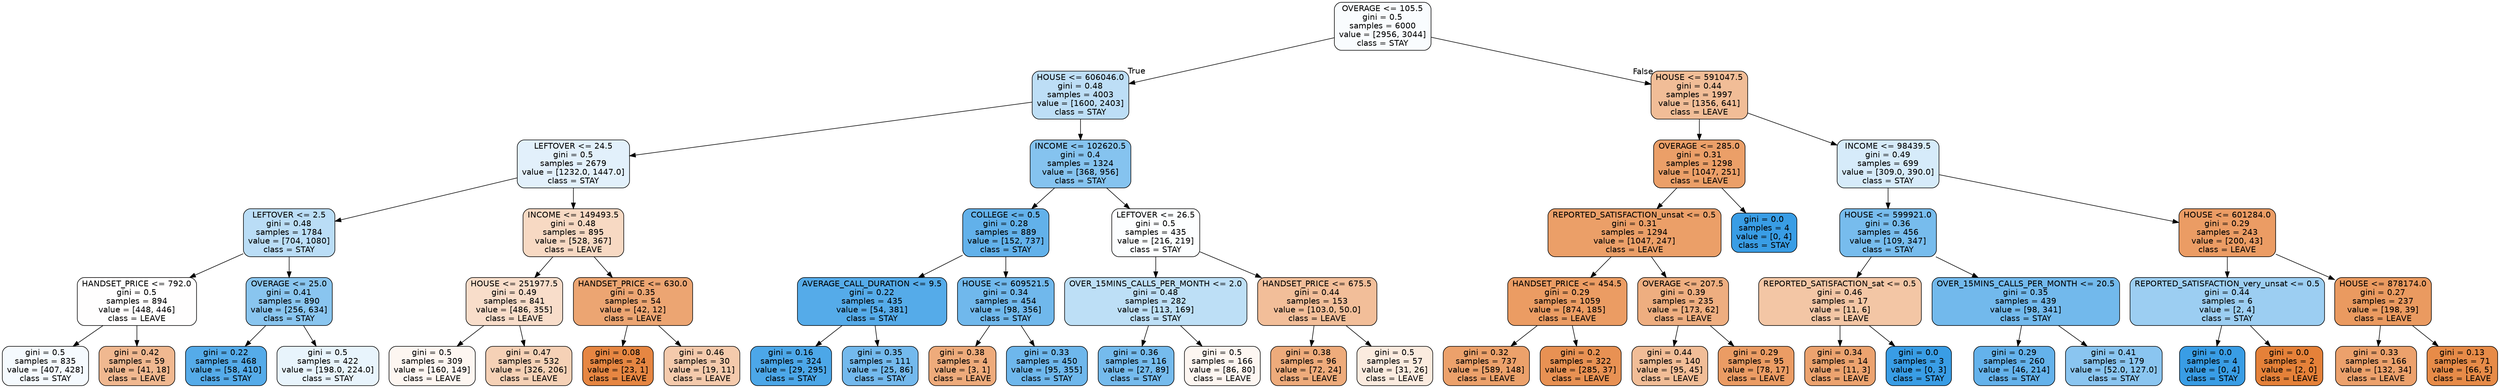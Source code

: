 digraph Tree {
node [shape=box, style="filled, rounded", color="black", fontname="helvetica"] ;
edge [fontname="helvetica"] ;
0 [label="OVERAGE <= 105.5\ngini = 0.5\nsamples = 6000\nvalue = [2956, 3044]\nclass = STAY", fillcolor="#f9fcfe"] ;
1 [label="HOUSE <= 606046.0\ngini = 0.48\nsamples = 4003\nvalue = [1600, 2403]\nclass = STAY", fillcolor="#bddef6"] ;
0 -> 1 [labeldistance=2.5, labelangle=45, headlabel="True"] ;
2 [label="LEFTOVER <= 24.5\ngini = 0.5\nsamples = 2679\nvalue = [1232.0, 1447.0]\nclass = STAY", fillcolor="#e2f0fb"] ;
1 -> 2 ;
3 [label="LEFTOVER <= 2.5\ngini = 0.48\nsamples = 1784\nvalue = [704, 1080]\nclass = STAY", fillcolor="#baddf6"] ;
2 -> 3 ;
4 [label="HANDSET_PRICE <= 792.0\ngini = 0.5\nsamples = 894\nvalue = [448, 446]\nclass = LEAVE", fillcolor="#fffefe"] ;
3 -> 4 ;
5 [label="gini = 0.5\nsamples = 835\nvalue = [407, 428]\nclass = STAY", fillcolor="#f5fafe"] ;
4 -> 5 ;
6 [label="gini = 0.42\nsamples = 59\nvalue = [41, 18]\nclass = LEAVE", fillcolor="#f0b890"] ;
4 -> 6 ;
7 [label="OVERAGE <= 25.0\ngini = 0.41\nsamples = 890\nvalue = [256, 634]\nclass = STAY", fillcolor="#89c5ef"] ;
3 -> 7 ;
8 [label="gini = 0.22\nsamples = 468\nvalue = [58, 410]\nclass = STAY", fillcolor="#55abe9"] ;
7 -> 8 ;
9 [label="gini = 0.5\nsamples = 422\nvalue = [198.0, 224.0]\nclass = STAY", fillcolor="#e8f4fc"] ;
7 -> 9 ;
10 [label="INCOME <= 149493.5\ngini = 0.48\nsamples = 895\nvalue = [528, 367]\nclass = LEAVE", fillcolor="#f7d9c3"] ;
2 -> 10 ;
11 [label="HOUSE <= 251977.5\ngini = 0.49\nsamples = 841\nvalue = [486, 355]\nclass = LEAVE", fillcolor="#f8ddca"] ;
10 -> 11 ;
12 [label="gini = 0.5\nsamples = 309\nvalue = [160, 149]\nclass = LEAVE", fillcolor="#fdf6f1"] ;
11 -> 12 ;
13 [label="gini = 0.47\nsamples = 532\nvalue = [326, 206]\nclass = LEAVE", fillcolor="#f5d1b6"] ;
11 -> 13 ;
14 [label="HANDSET_PRICE <= 630.0\ngini = 0.35\nsamples = 54\nvalue = [42, 12]\nclass = LEAVE", fillcolor="#eca572"] ;
10 -> 14 ;
15 [label="gini = 0.08\nsamples = 24\nvalue = [23, 1]\nclass = LEAVE", fillcolor="#e68642"] ;
14 -> 15 ;
16 [label="gini = 0.46\nsamples = 30\nvalue = [19, 11]\nclass = LEAVE", fillcolor="#f4caac"] ;
14 -> 16 ;
17 [label="INCOME <= 102620.5\ngini = 0.4\nsamples = 1324\nvalue = [368, 956]\nclass = STAY", fillcolor="#85c3ef"] ;
1 -> 17 ;
18 [label="COLLEGE <= 0.5\ngini = 0.28\nsamples = 889\nvalue = [152, 737]\nclass = STAY", fillcolor="#62b1ea"] ;
17 -> 18 ;
19 [label="AVERAGE_CALL_DURATION <= 9.5\ngini = 0.22\nsamples = 435\nvalue = [54, 381]\nclass = STAY", fillcolor="#55abe9"] ;
18 -> 19 ;
20 [label="gini = 0.16\nsamples = 324\nvalue = [29, 295]\nclass = STAY", fillcolor="#4ca7e8"] ;
19 -> 20 ;
21 [label="gini = 0.35\nsamples = 111\nvalue = [25, 86]\nclass = STAY", fillcolor="#73b9ed"] ;
19 -> 21 ;
22 [label="HOUSE <= 609521.5\ngini = 0.34\nsamples = 454\nvalue = [98, 356]\nclass = STAY", fillcolor="#70b8ec"] ;
18 -> 22 ;
23 [label="gini = 0.38\nsamples = 4\nvalue = [3, 1]\nclass = LEAVE", fillcolor="#eeab7b"] ;
22 -> 23 ;
24 [label="gini = 0.33\nsamples = 450\nvalue = [95, 355]\nclass = STAY", fillcolor="#6eb7ec"] ;
22 -> 24 ;
25 [label="LEFTOVER <= 26.5\ngini = 0.5\nsamples = 435\nvalue = [216, 219]\nclass = STAY", fillcolor="#fcfeff"] ;
17 -> 25 ;
26 [label="OVER_15MINS_CALLS_PER_MONTH <= 2.0\ngini = 0.48\nsamples = 282\nvalue = [113, 169]\nclass = STAY", fillcolor="#bddff6"] ;
25 -> 26 ;
27 [label="gini = 0.36\nsamples = 116\nvalue = [27, 89]\nclass = STAY", fillcolor="#75bbed"] ;
26 -> 27 ;
28 [label="gini = 0.5\nsamples = 166\nvalue = [86, 80]\nclass = LEAVE", fillcolor="#fdf6f1"] ;
26 -> 28 ;
29 [label="HANDSET_PRICE <= 675.5\ngini = 0.44\nsamples = 153\nvalue = [103.0, 50.0]\nclass = LEAVE", fillcolor="#f2be99"] ;
25 -> 29 ;
30 [label="gini = 0.38\nsamples = 96\nvalue = [72, 24]\nclass = LEAVE", fillcolor="#eeab7b"] ;
29 -> 30 ;
31 [label="gini = 0.5\nsamples = 57\nvalue = [31, 26]\nclass = LEAVE", fillcolor="#fbebdf"] ;
29 -> 31 ;
32 [label="HOUSE <= 591047.5\ngini = 0.44\nsamples = 1997\nvalue = [1356, 641]\nclass = LEAVE", fillcolor="#f1bd97"] ;
0 -> 32 [labeldistance=2.5, labelangle=-45, headlabel="False"] ;
33 [label="OVERAGE <= 285.0\ngini = 0.31\nsamples = 1298\nvalue = [1047, 251]\nclass = LEAVE", fillcolor="#eb9f68"] ;
32 -> 33 ;
34 [label="REPORTED_SATISFACTION_unsat <= 0.5\ngini = 0.31\nsamples = 1294\nvalue = [1047, 247]\nclass = LEAVE", fillcolor="#eb9f68"] ;
33 -> 34 ;
35 [label="HANDSET_PRICE <= 454.5\ngini = 0.29\nsamples = 1059\nvalue = [874, 185]\nclass = LEAVE", fillcolor="#eb9c63"] ;
34 -> 35 ;
36 [label="gini = 0.32\nsamples = 737\nvalue = [589, 148]\nclass = LEAVE", fillcolor="#eca16b"] ;
35 -> 36 ;
37 [label="gini = 0.2\nsamples = 322\nvalue = [285, 37]\nclass = LEAVE", fillcolor="#e89153"] ;
35 -> 37 ;
38 [label="OVERAGE <= 207.5\ngini = 0.39\nsamples = 235\nvalue = [173, 62]\nclass = LEAVE", fillcolor="#eeae80"] ;
34 -> 38 ;
39 [label="gini = 0.44\nsamples = 140\nvalue = [95, 45]\nclass = LEAVE", fillcolor="#f1bd97"] ;
38 -> 39 ;
40 [label="gini = 0.29\nsamples = 95\nvalue = [78, 17]\nclass = LEAVE", fillcolor="#eb9c64"] ;
38 -> 40 ;
41 [label="gini = 0.0\nsamples = 4\nvalue = [0, 4]\nclass = STAY", fillcolor="#399de5"] ;
33 -> 41 ;
42 [label="INCOME <= 98439.5\ngini = 0.49\nsamples = 699\nvalue = [309.0, 390.0]\nclass = STAY", fillcolor="#d6ebfa"] ;
32 -> 42 ;
43 [label="HOUSE <= 599921.0\ngini = 0.36\nsamples = 456\nvalue = [109, 347]\nclass = STAY", fillcolor="#77bced"] ;
42 -> 43 ;
44 [label="REPORTED_SATISFACTION_sat <= 0.5\ngini = 0.46\nsamples = 17\nvalue = [11, 6]\nclass = LEAVE", fillcolor="#f3c6a5"] ;
43 -> 44 ;
45 [label="gini = 0.34\nsamples = 14\nvalue = [11, 3]\nclass = LEAVE", fillcolor="#eca36f"] ;
44 -> 45 ;
46 [label="gini = 0.0\nsamples = 3\nvalue = [0, 3]\nclass = STAY", fillcolor="#399de5"] ;
44 -> 46 ;
47 [label="OVER_15MINS_CALLS_PER_MONTH <= 20.5\ngini = 0.35\nsamples = 439\nvalue = [98, 341]\nclass = STAY", fillcolor="#72b9ec"] ;
43 -> 47 ;
48 [label="gini = 0.29\nsamples = 260\nvalue = [46, 214]\nclass = STAY", fillcolor="#64b2eb"] ;
47 -> 48 ;
49 [label="gini = 0.41\nsamples = 179\nvalue = [52.0, 127.0]\nclass = STAY", fillcolor="#8ac5f0"] ;
47 -> 49 ;
50 [label="HOUSE <= 601284.0\ngini = 0.29\nsamples = 243\nvalue = [200, 43]\nclass = LEAVE", fillcolor="#eb9c64"] ;
42 -> 50 ;
51 [label="REPORTED_SATISFACTION_very_unsat <= 0.5\ngini = 0.44\nsamples = 6\nvalue = [2, 4]\nclass = STAY", fillcolor="#9ccef2"] ;
50 -> 51 ;
52 [label="gini = 0.0\nsamples = 4\nvalue = [0, 4]\nclass = STAY", fillcolor="#399de5"] ;
51 -> 52 ;
53 [label="gini = 0.0\nsamples = 2\nvalue = [2, 0]\nclass = LEAVE", fillcolor="#e58139"] ;
51 -> 53 ;
54 [label="HOUSE <= 878174.0\ngini = 0.27\nsamples = 237\nvalue = [198, 39]\nclass = LEAVE", fillcolor="#ea9a60"] ;
50 -> 54 ;
55 [label="gini = 0.33\nsamples = 166\nvalue = [132, 34]\nclass = LEAVE", fillcolor="#eca16c"] ;
54 -> 55 ;
56 [label="gini = 0.13\nsamples = 71\nvalue = [66, 5]\nclass = LEAVE", fillcolor="#e78b48"] ;
54 -> 56 ;
}